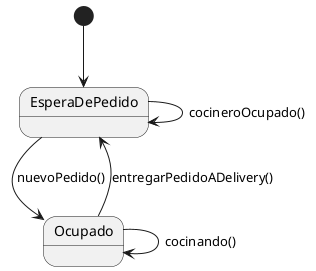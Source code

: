 @startuml Cocinero
    [*] --> EsperaDePedido
    EsperaDePedido --> Ocupado : nuevoPedido()
    EsperaDePedido --> EsperaDePedido : cocineroOcupado()
    Ocupado --> Ocupado : cocinando()
    Ocupado --> EsperaDePedido: entregarPedidoADelivery()
@enduml